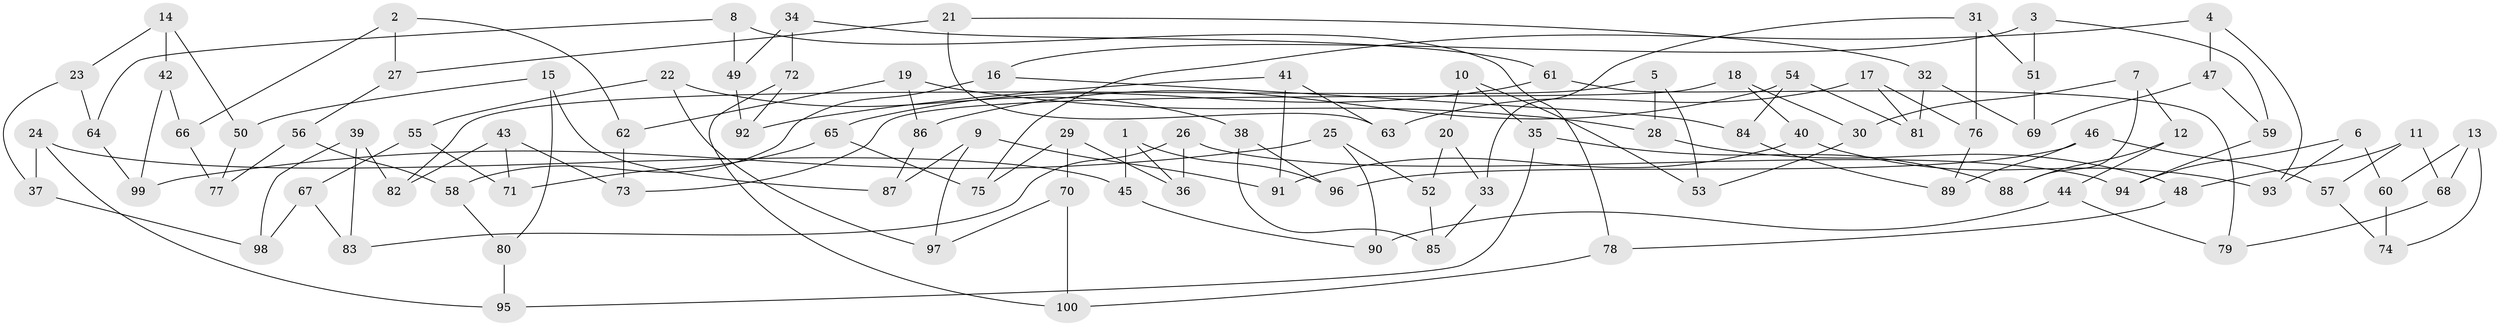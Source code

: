 // Generated by graph-tools (version 1.1) at 2025/11/02/21/25 10:11:15]
// undirected, 100 vertices, 150 edges
graph export_dot {
graph [start="1"]
  node [color=gray90,style=filled];
  1;
  2;
  3;
  4;
  5;
  6;
  7;
  8;
  9;
  10;
  11;
  12;
  13;
  14;
  15;
  16;
  17;
  18;
  19;
  20;
  21;
  22;
  23;
  24;
  25;
  26;
  27;
  28;
  29;
  30;
  31;
  32;
  33;
  34;
  35;
  36;
  37;
  38;
  39;
  40;
  41;
  42;
  43;
  44;
  45;
  46;
  47;
  48;
  49;
  50;
  51;
  52;
  53;
  54;
  55;
  56;
  57;
  58;
  59;
  60;
  61;
  62;
  63;
  64;
  65;
  66;
  67;
  68;
  69;
  70;
  71;
  72;
  73;
  74;
  75;
  76;
  77;
  78;
  79;
  80;
  81;
  82;
  83;
  84;
  85;
  86;
  87;
  88;
  89;
  90;
  91;
  92;
  93;
  94;
  95;
  96;
  97;
  98;
  99;
  100;
  1 -- 36;
  1 -- 96;
  1 -- 45;
  2 -- 66;
  2 -- 62;
  2 -- 27;
  3 -- 59;
  3 -- 51;
  3 -- 16;
  4 -- 75;
  4 -- 93;
  4 -- 47;
  5 -- 82;
  5 -- 53;
  5 -- 28;
  6 -- 93;
  6 -- 94;
  6 -- 60;
  7 -- 30;
  7 -- 12;
  7 -- 88;
  8 -- 78;
  8 -- 49;
  8 -- 64;
  9 -- 91;
  9 -- 87;
  9 -- 97;
  10 -- 35;
  10 -- 20;
  10 -- 53;
  11 -- 68;
  11 -- 57;
  11 -- 48;
  12 -- 44;
  12 -- 88;
  13 -- 68;
  13 -- 60;
  13 -- 74;
  14 -- 50;
  14 -- 23;
  14 -- 42;
  15 -- 80;
  15 -- 50;
  15 -- 87;
  16 -- 58;
  16 -- 84;
  17 -- 76;
  17 -- 63;
  17 -- 81;
  18 -- 73;
  18 -- 30;
  18 -- 40;
  19 -- 86;
  19 -- 28;
  19 -- 62;
  20 -- 33;
  20 -- 52;
  21 -- 32;
  21 -- 27;
  21 -- 63;
  22 -- 97;
  22 -- 38;
  22 -- 55;
  23 -- 37;
  23 -- 64;
  24 -- 45;
  24 -- 37;
  24 -- 95;
  25 -- 99;
  25 -- 90;
  25 -- 52;
  26 -- 36;
  26 -- 94;
  26 -- 83;
  27 -- 56;
  28 -- 48;
  29 -- 75;
  29 -- 36;
  29 -- 70;
  30 -- 53;
  31 -- 76;
  31 -- 33;
  31 -- 51;
  32 -- 69;
  32 -- 81;
  33 -- 85;
  34 -- 49;
  34 -- 61;
  34 -- 72;
  35 -- 88;
  35 -- 95;
  37 -- 98;
  38 -- 85;
  38 -- 96;
  39 -- 82;
  39 -- 98;
  39 -- 83;
  40 -- 93;
  40 -- 91;
  41 -- 63;
  41 -- 91;
  41 -- 92;
  42 -- 99;
  42 -- 66;
  43 -- 73;
  43 -- 71;
  43 -- 82;
  44 -- 90;
  44 -- 79;
  45 -- 90;
  46 -- 57;
  46 -- 96;
  46 -- 89;
  47 -- 69;
  47 -- 59;
  48 -- 78;
  49 -- 92;
  50 -- 77;
  51 -- 69;
  52 -- 85;
  54 -- 86;
  54 -- 81;
  54 -- 84;
  55 -- 67;
  55 -- 71;
  56 -- 58;
  56 -- 77;
  57 -- 74;
  58 -- 80;
  59 -- 94;
  60 -- 74;
  61 -- 79;
  61 -- 65;
  62 -- 73;
  64 -- 99;
  65 -- 71;
  65 -- 75;
  66 -- 77;
  67 -- 83;
  67 -- 98;
  68 -- 79;
  70 -- 97;
  70 -- 100;
  72 -- 100;
  72 -- 92;
  76 -- 89;
  78 -- 100;
  80 -- 95;
  84 -- 89;
  86 -- 87;
}
